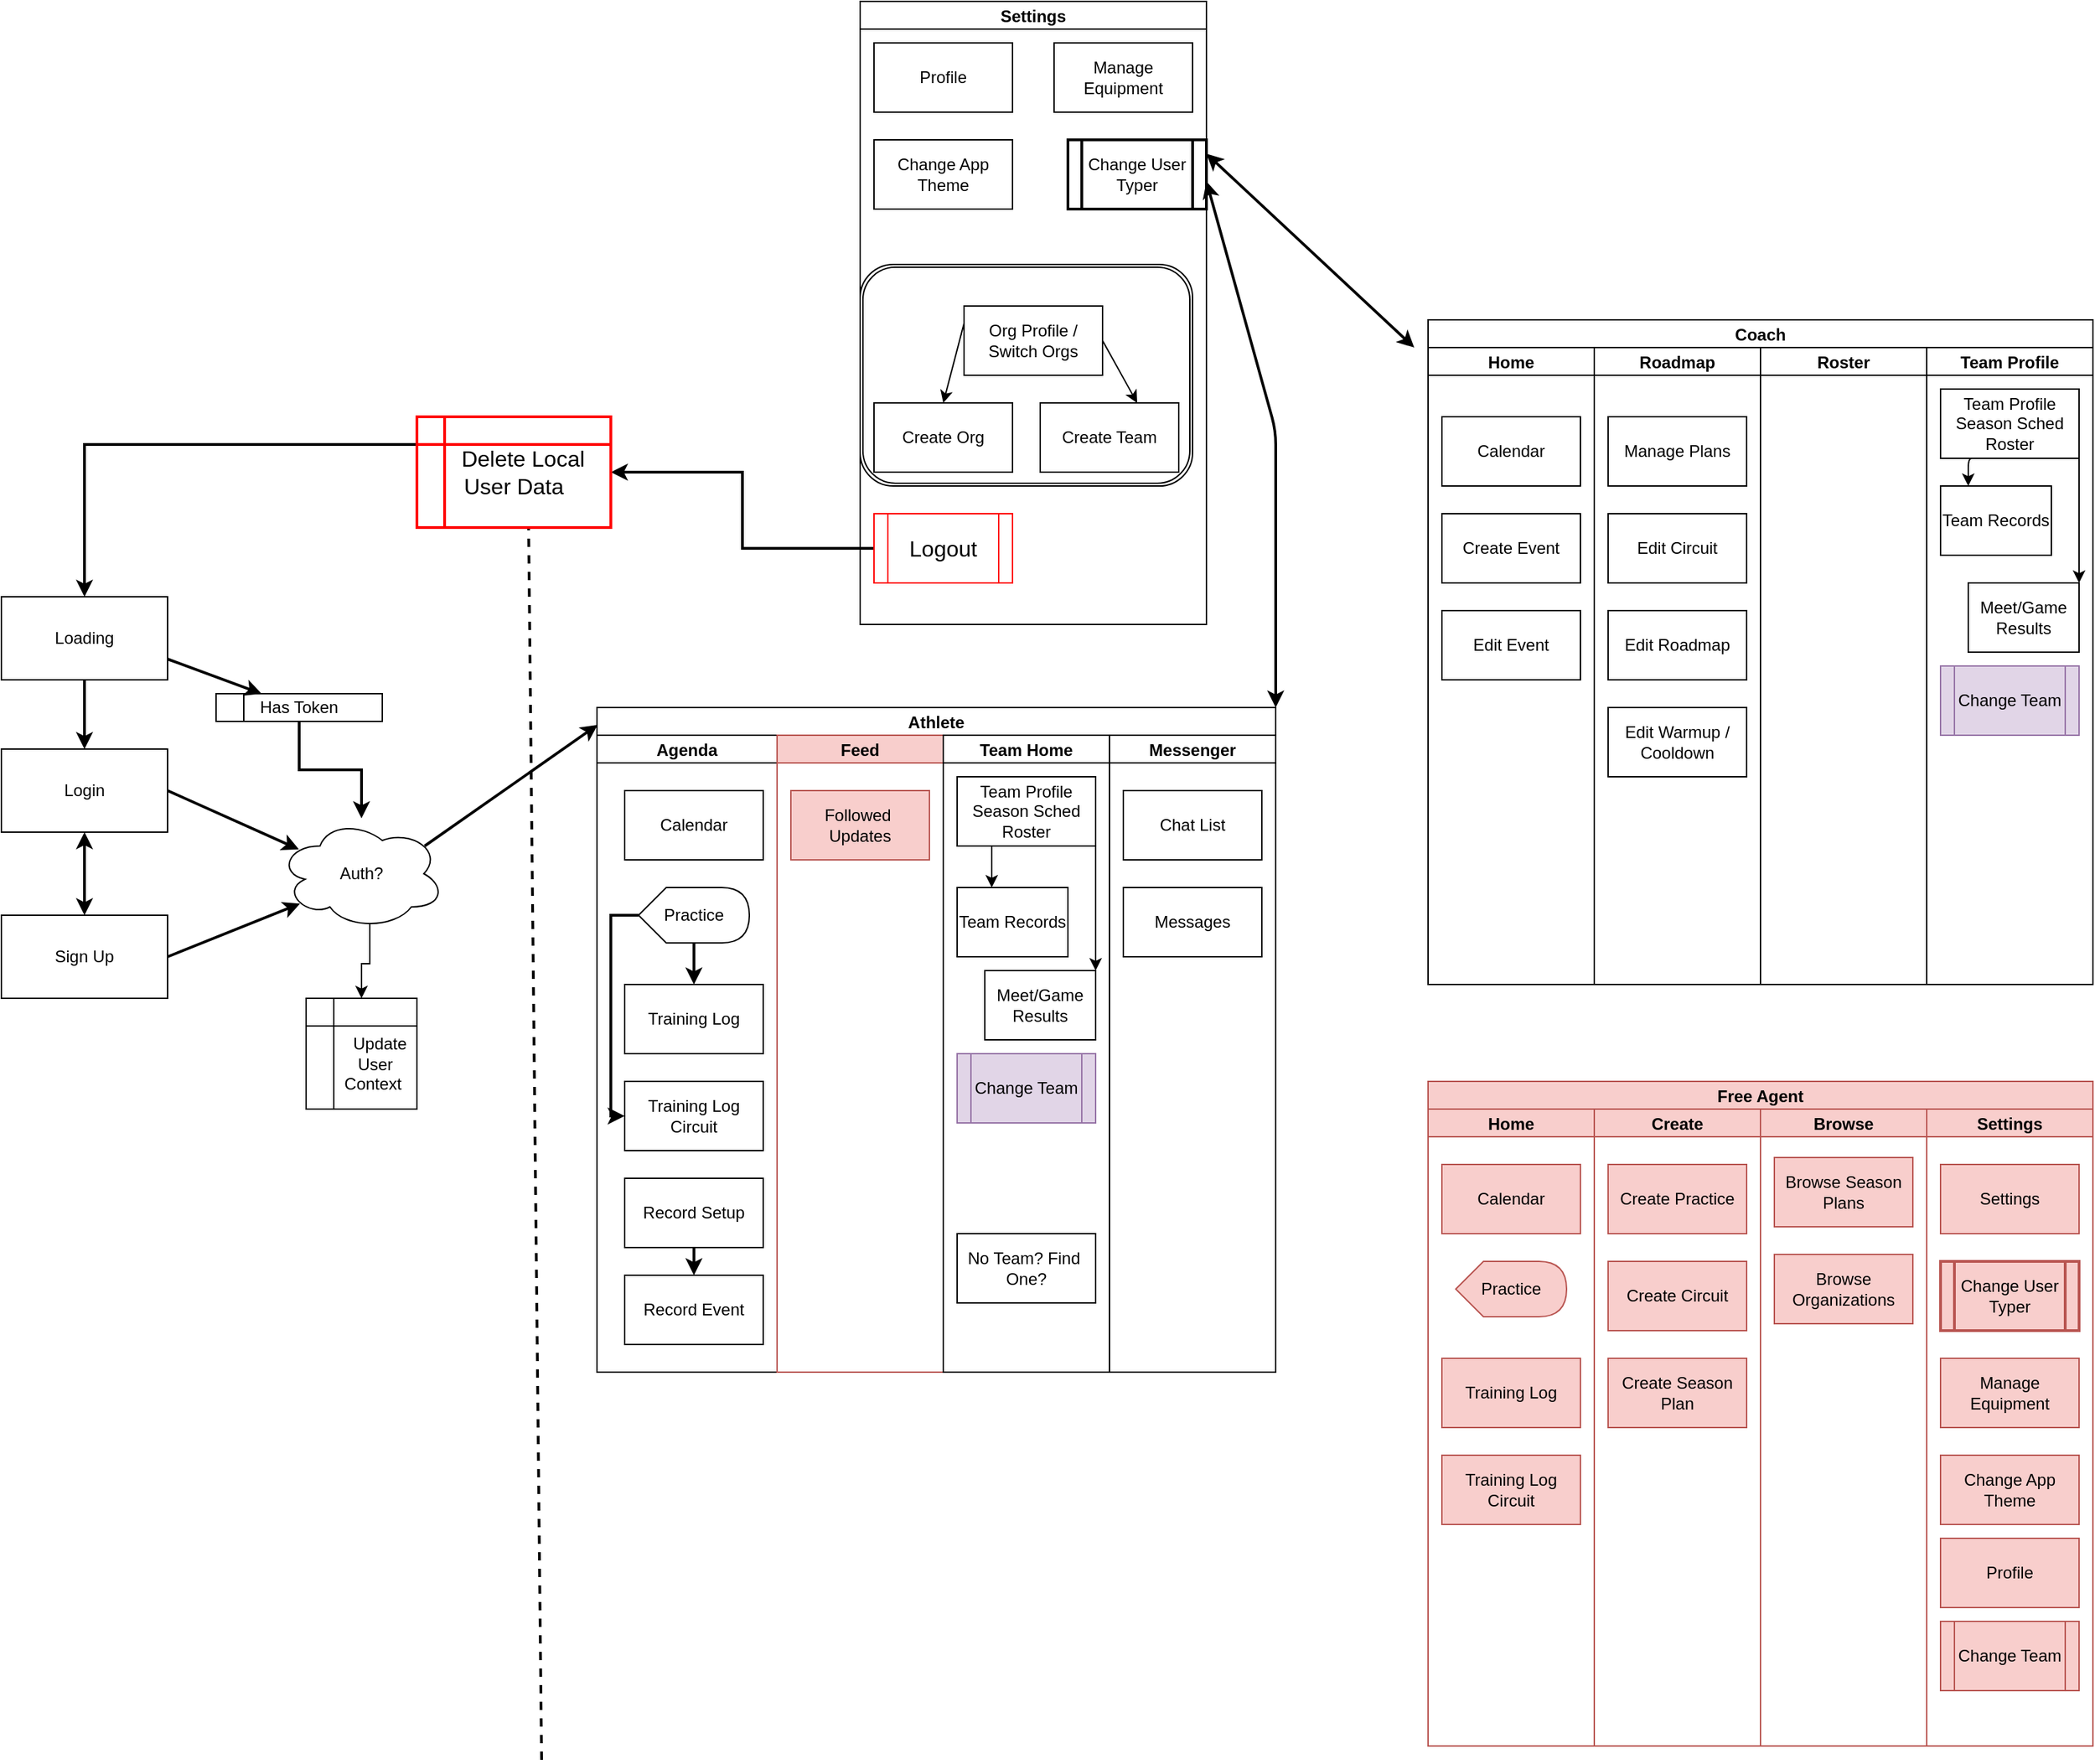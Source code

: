 <mxfile version="21.6.6" type="github">
  <diagram id="p2ylJtfO_-Iy1inDbocZ" name="Page-1">
    <mxGraphModel dx="1434" dy="1858" grid="1" gridSize="10" guides="1" tooltips="1" connect="1" arrows="1" fold="1" page="1" pageScale="1" pageWidth="850" pageHeight="1100" math="0" shadow="0">
      <root>
        <mxCell id="0" />
        <mxCell id="1" parent="0" />
        <mxCell id="KutpoxNR8eGC2RVmOY_f-1" value="Coach" style="swimlane;childLayout=stackLayout;resizeParent=1;resizeParentMax=0;startSize=20;rounded=0;" parent="1" vertex="1">
          <mxGeometry x="1180" y="10" width="480" height="480" as="geometry" />
        </mxCell>
        <mxCell id="KutpoxNR8eGC2RVmOY_f-2" value="Home" style="swimlane;startSize=20;rounded=0;" parent="KutpoxNR8eGC2RVmOY_f-1" vertex="1">
          <mxGeometry y="20" width="120" height="460" as="geometry" />
        </mxCell>
        <mxCell id="KutpoxNR8eGC2RVmOY_f-71" value="Calendar" style="rounded=0;whiteSpace=wrap;html=1;" parent="KutpoxNR8eGC2RVmOY_f-2" vertex="1">
          <mxGeometry x="10" y="50" width="100" height="50" as="geometry" />
        </mxCell>
        <mxCell id="KutpoxNR8eGC2RVmOY_f-73" value="Edit Event" style="rounded=0;whiteSpace=wrap;html=1;" parent="KutpoxNR8eGC2RVmOY_f-2" vertex="1">
          <mxGeometry x="10" y="190" width="100" height="50" as="geometry" />
        </mxCell>
        <mxCell id="KutpoxNR8eGC2RVmOY_f-74" value="Create Event" style="rounded=0;whiteSpace=wrap;html=1;" parent="KutpoxNR8eGC2RVmOY_f-2" vertex="1">
          <mxGeometry x="10" y="120" width="100" height="50" as="geometry" />
        </mxCell>
        <mxCell id="KutpoxNR8eGC2RVmOY_f-10" value="Roadmap" style="swimlane;startSize=20;rounded=0;" parent="KutpoxNR8eGC2RVmOY_f-1" vertex="1">
          <mxGeometry x="120" y="20" width="120" height="460" as="geometry" />
        </mxCell>
        <mxCell id="KutpoxNR8eGC2RVmOY_f-75" value="Edit Circuit" style="rounded=0;whiteSpace=wrap;html=1;" parent="KutpoxNR8eGC2RVmOY_f-10" vertex="1">
          <mxGeometry x="10" y="120" width="100" height="50" as="geometry" />
        </mxCell>
        <mxCell id="KutpoxNR8eGC2RVmOY_f-76" value="Edit Roadmap" style="rounded=0;whiteSpace=wrap;html=1;" parent="KutpoxNR8eGC2RVmOY_f-10" vertex="1">
          <mxGeometry x="10" y="190" width="100" height="50" as="geometry" />
        </mxCell>
        <mxCell id="I1CVPrIMJtBGXKQZ_hz7-4" value="Manage Plans" style="rounded=0;whiteSpace=wrap;html=1;" vertex="1" parent="KutpoxNR8eGC2RVmOY_f-10">
          <mxGeometry x="10" y="50" width="100" height="50" as="geometry" />
        </mxCell>
        <mxCell id="I1CVPrIMJtBGXKQZ_hz7-5" value="Edit Warmup / Cooldown" style="rounded=0;whiteSpace=wrap;html=1;" vertex="1" parent="KutpoxNR8eGC2RVmOY_f-10">
          <mxGeometry x="10" y="260" width="100" height="50" as="geometry" />
        </mxCell>
        <mxCell id="KutpoxNR8eGC2RVmOY_f-3" value="Roster" style="swimlane;startSize=20;rounded=0;" parent="KutpoxNR8eGC2RVmOY_f-1" vertex="1">
          <mxGeometry x="240" y="20" width="120" height="460" as="geometry" />
        </mxCell>
        <mxCell id="KutpoxNR8eGC2RVmOY_f-4" value="Team Profile" style="swimlane;startSize=20;rounded=0;" parent="KutpoxNR8eGC2RVmOY_f-1" vertex="1">
          <mxGeometry x="360" y="20" width="120" height="460" as="geometry">
            <mxRectangle x="240" y="20" width="40" height="460" as="alternateBounds" />
          </mxGeometry>
        </mxCell>
        <mxCell id="KutpoxNR8eGC2RVmOY_f-89" value="Change Team" style="shape=process;whiteSpace=wrap;html=1;backgroundOutline=1;rounded=0;fontFamily=Helvetica;fontSize=12;strokeColor=#9673a6;fillColor=#e1d5e7;" parent="KutpoxNR8eGC2RVmOY_f-4" vertex="1">
          <mxGeometry x="10" y="230" width="100" height="50" as="geometry" />
        </mxCell>
        <mxCell id="I1CVPrIMJtBGXKQZ_hz7-38" style="edgeStyle=orthogonalEdgeStyle;orthogonalLoop=1;jettySize=auto;html=1;exitX=1;exitY=1;exitDx=0;exitDy=0;entryX=1;entryY=0;entryDx=0;entryDy=0;" edge="1" parent="KutpoxNR8eGC2RVmOY_f-4" source="I1CVPrIMJtBGXKQZ_hz7-39">
          <mxGeometry relative="1" as="geometry">
            <mxPoint x="110" y="170" as="targetPoint" />
          </mxGeometry>
        </mxCell>
        <mxCell id="I1CVPrIMJtBGXKQZ_hz7-42" style="edgeStyle=orthogonalEdgeStyle;orthogonalLoop=1;jettySize=auto;html=1;exitX=0.25;exitY=1;exitDx=0;exitDy=0;entryX=0.25;entryY=0;entryDx=0;entryDy=0;" edge="1" parent="KutpoxNR8eGC2RVmOY_f-4" source="I1CVPrIMJtBGXKQZ_hz7-39" target="I1CVPrIMJtBGXKQZ_hz7-40">
          <mxGeometry relative="1" as="geometry" />
        </mxCell>
        <mxCell id="I1CVPrIMJtBGXKQZ_hz7-39" value="Team Profile&lt;br&gt;Season Sched&lt;br&gt;Roster" style="rounded=0;whiteSpace=wrap;html=1;" vertex="1" parent="KutpoxNR8eGC2RVmOY_f-4">
          <mxGeometry x="10" y="30" width="100" height="50" as="geometry" />
        </mxCell>
        <mxCell id="I1CVPrIMJtBGXKQZ_hz7-40" value="Team Records" style="rounded=0;whiteSpace=wrap;html=1;" vertex="1" parent="KutpoxNR8eGC2RVmOY_f-4">
          <mxGeometry x="10" y="100" width="80" height="50" as="geometry" />
        </mxCell>
        <mxCell id="I1CVPrIMJtBGXKQZ_hz7-43" value="Meet/Game Results" style="rounded=0;whiteSpace=wrap;html=1;" vertex="1" parent="KutpoxNR8eGC2RVmOY_f-4">
          <mxGeometry x="30" y="170" width="80" height="50" as="geometry" />
        </mxCell>
        <mxCell id="KutpoxNR8eGC2RVmOY_f-11" value="Free Agent" style="swimlane;childLayout=stackLayout;resizeParent=1;resizeParentMax=0;startSize=20;fillColor=#f8cecc;strokeColor=#b85450;rounded=0;" parent="1" vertex="1">
          <mxGeometry x="1180" y="560" width="480" height="480" as="geometry" />
        </mxCell>
        <mxCell id="KutpoxNR8eGC2RVmOY_f-12" value="Home" style="swimlane;startSize=20;fillColor=#f8cecc;strokeColor=#b85450;rounded=0;" parent="KutpoxNR8eGC2RVmOY_f-11" vertex="1">
          <mxGeometry y="20" width="120" height="460" as="geometry" />
        </mxCell>
        <mxCell id="KutpoxNR8eGC2RVmOY_f-67" value="Calendar" style="rounded=0;whiteSpace=wrap;html=1;fillColor=#f8cecc;strokeColor=#b85450;" parent="KutpoxNR8eGC2RVmOY_f-12" vertex="1">
          <mxGeometry x="10" y="40" width="100" height="50" as="geometry" />
        </mxCell>
        <mxCell id="KutpoxNR8eGC2RVmOY_f-68" value="Training Log" style="rounded=0;whiteSpace=wrap;html=1;fillColor=#f8cecc;strokeColor=#b85450;" parent="KutpoxNR8eGC2RVmOY_f-12" vertex="1">
          <mxGeometry x="10" y="180" width="100" height="50" as="geometry" />
        </mxCell>
        <mxCell id="KutpoxNR8eGC2RVmOY_f-69" value="Training Log Circuit" style="rounded=0;whiteSpace=wrap;html=1;fillColor=#f8cecc;strokeColor=#b85450;" parent="KutpoxNR8eGC2RVmOY_f-12" vertex="1">
          <mxGeometry x="10" y="250" width="100" height="50" as="geometry" />
        </mxCell>
        <mxCell id="KutpoxNR8eGC2RVmOY_f-70" value="Practice" style="shape=display;whiteSpace=wrap;html=1;rounded=0;fontFamily=Helvetica;fontSize=12;strokeColor=#b85450;fillColor=#f8cecc;" parent="KutpoxNR8eGC2RVmOY_f-12" vertex="1">
          <mxGeometry x="20" y="110" width="80" height="40" as="geometry" />
        </mxCell>
        <mxCell id="KutpoxNR8eGC2RVmOY_f-13" value="Create" style="swimlane;startSize=20;fillColor=#f8cecc;strokeColor=#b85450;rounded=0;" parent="KutpoxNR8eGC2RVmOY_f-11" vertex="1">
          <mxGeometry x="120" y="20" width="120" height="460" as="geometry" />
        </mxCell>
        <mxCell id="KutpoxNR8eGC2RVmOY_f-77" value="Create Practice" style="rounded=0;whiteSpace=wrap;html=1;fillColor=#f8cecc;strokeColor=#b85450;" parent="KutpoxNR8eGC2RVmOY_f-13" vertex="1">
          <mxGeometry x="10" y="40" width="100" height="50" as="geometry" />
        </mxCell>
        <mxCell id="KutpoxNR8eGC2RVmOY_f-78" value="Create Circuit" style="rounded=0;whiteSpace=wrap;html=1;fillColor=#f8cecc;strokeColor=#b85450;" parent="KutpoxNR8eGC2RVmOY_f-13" vertex="1">
          <mxGeometry x="10" y="110" width="100" height="50" as="geometry" />
        </mxCell>
        <mxCell id="KutpoxNR8eGC2RVmOY_f-79" value="Create Season Plan" style="rounded=0;whiteSpace=wrap;html=1;fillColor=#f8cecc;strokeColor=#b85450;" parent="KutpoxNR8eGC2RVmOY_f-13" vertex="1">
          <mxGeometry x="10" y="180" width="100" height="50" as="geometry" />
        </mxCell>
        <mxCell id="KutpoxNR8eGC2RVmOY_f-14" value="Browse" style="swimlane;startSize=20;fillColor=#f8cecc;strokeColor=#b85450;rounded=0;" parent="KutpoxNR8eGC2RVmOY_f-11" vertex="1">
          <mxGeometry x="240" y="20" width="120" height="460" as="geometry" />
        </mxCell>
        <mxCell id="KutpoxNR8eGC2RVmOY_f-80" value="Browse Season Plans" style="rounded=0;whiteSpace=wrap;html=1;fillColor=#f8cecc;strokeColor=#b85450;" parent="KutpoxNR8eGC2RVmOY_f-14" vertex="1">
          <mxGeometry x="10" y="35" width="100" height="50" as="geometry" />
        </mxCell>
        <mxCell id="KutpoxNR8eGC2RVmOY_f-81" value="Browse Organizations" style="rounded=0;whiteSpace=wrap;html=1;fillColor=#f8cecc;strokeColor=#b85450;" parent="KutpoxNR8eGC2RVmOY_f-14" vertex="1">
          <mxGeometry x="10" y="105" width="100" height="50" as="geometry" />
        </mxCell>
        <mxCell id="KutpoxNR8eGC2RVmOY_f-15" value="Settings" style="swimlane;startSize=20;fillColor=#f8cecc;strokeColor=#b85450;rounded=0;" parent="KutpoxNR8eGC2RVmOY_f-11" vertex="1">
          <mxGeometry x="360" y="20" width="120" height="460" as="geometry">
            <mxRectangle x="240" y="20" width="40" height="460" as="alternateBounds" />
          </mxGeometry>
        </mxCell>
        <mxCell id="KutpoxNR8eGC2RVmOY_f-61" value="Settings" style="rounded=0;whiteSpace=wrap;html=1;fillColor=#f8cecc;strokeColor=#b85450;" parent="KutpoxNR8eGC2RVmOY_f-15" vertex="1">
          <mxGeometry x="10" y="40" width="100" height="50" as="geometry" />
        </mxCell>
        <mxCell id="KutpoxNR8eGC2RVmOY_f-62" value="Change User Typer" style="shape=process;whiteSpace=wrap;html=1;backgroundOutline=1;rounded=0;fontFamily=Helvetica;fontSize=12;strokeColor=#b85450;fillColor=#f8cecc;strokeWidth=2;" parent="KutpoxNR8eGC2RVmOY_f-15" vertex="1">
          <mxGeometry x="10" y="110" width="100" height="50" as="geometry" />
        </mxCell>
        <mxCell id="KutpoxNR8eGC2RVmOY_f-63" value="Manage Equipment" style="rounded=0;whiteSpace=wrap;html=1;fillColor=#f8cecc;strokeColor=#b85450;" parent="KutpoxNR8eGC2RVmOY_f-15" vertex="1">
          <mxGeometry x="10" y="180" width="100" height="50" as="geometry" />
        </mxCell>
        <mxCell id="KutpoxNR8eGC2RVmOY_f-64" value="Change App Theme" style="rounded=0;whiteSpace=wrap;html=1;fillColor=#f8cecc;strokeColor=#b85450;" parent="KutpoxNR8eGC2RVmOY_f-15" vertex="1">
          <mxGeometry x="10" y="250" width="100" height="50" as="geometry" />
        </mxCell>
        <mxCell id="KutpoxNR8eGC2RVmOY_f-65" value="Profile" style="rounded=0;whiteSpace=wrap;html=1;fillColor=#f8cecc;strokeColor=#b85450;" parent="KutpoxNR8eGC2RVmOY_f-15" vertex="1">
          <mxGeometry x="10" y="310" width="100" height="50" as="geometry" />
        </mxCell>
        <mxCell id="KutpoxNR8eGC2RVmOY_f-91" value="Change Team" style="shape=process;whiteSpace=wrap;html=1;backgroundOutline=1;rounded=0;fontFamily=Helvetica;fontSize=12;strokeColor=#b85450;fillColor=#f8cecc;" parent="KutpoxNR8eGC2RVmOY_f-15" vertex="1">
          <mxGeometry x="10" y="370" width="100" height="50" as="geometry" />
        </mxCell>
        <mxCell id="KutpoxNR8eGC2RVmOY_f-16" value="Athlete" style="swimlane;childLayout=stackLayout;resizeParent=1;resizeParentMax=0;startSize=20;rounded=0;" parent="1" vertex="1">
          <mxGeometry x="580" y="290" width="490" height="480" as="geometry" />
        </mxCell>
        <mxCell id="KutpoxNR8eGC2RVmOY_f-17" value="Agenda" style="swimlane;startSize=20;rounded=0;" parent="KutpoxNR8eGC2RVmOY_f-16" vertex="1">
          <mxGeometry y="20" width="130" height="460" as="geometry" />
        </mxCell>
        <mxCell id="KutpoxNR8eGC2RVmOY_f-38" value="Calendar" style="rounded=0;whiteSpace=wrap;html=1;" parent="KutpoxNR8eGC2RVmOY_f-17" vertex="1">
          <mxGeometry x="20" y="40" width="100" height="50" as="geometry" />
        </mxCell>
        <mxCell id="KutpoxNR8eGC2RVmOY_f-40" value="Training Log" style="rounded=0;whiteSpace=wrap;html=1;" parent="KutpoxNR8eGC2RVmOY_f-17" vertex="1">
          <mxGeometry x="20" y="180" width="100" height="50" as="geometry" />
        </mxCell>
        <mxCell id="KutpoxNR8eGC2RVmOY_f-45" value="Training Log Circuit" style="rounded=0;whiteSpace=wrap;html=1;" parent="KutpoxNR8eGC2RVmOY_f-17" vertex="1">
          <mxGeometry x="20" y="250" width="100" height="50" as="geometry" />
        </mxCell>
        <mxCell id="I1CVPrIMJtBGXKQZ_hz7-2" style="edgeStyle=orthogonalEdgeStyle;rounded=0;orthogonalLoop=1;jettySize=auto;html=1;exitX=0;exitY=0;exitDx=40;exitDy=40;exitPerimeter=0;entryX=0.5;entryY=0;entryDx=0;entryDy=0;strokeWidth=2;" edge="1" parent="KutpoxNR8eGC2RVmOY_f-17" source="KutpoxNR8eGC2RVmOY_f-49" target="KutpoxNR8eGC2RVmOY_f-40">
          <mxGeometry relative="1" as="geometry" />
        </mxCell>
        <mxCell id="I1CVPrIMJtBGXKQZ_hz7-3" style="edgeStyle=orthogonalEdgeStyle;rounded=0;orthogonalLoop=1;jettySize=auto;html=1;exitX=0;exitY=0.5;exitDx=0;exitDy=0;exitPerimeter=0;strokeWidth=2;entryX=0;entryY=0.5;entryDx=0;entryDy=0;" edge="1" parent="KutpoxNR8eGC2RVmOY_f-17" source="KutpoxNR8eGC2RVmOY_f-49" target="KutpoxNR8eGC2RVmOY_f-45">
          <mxGeometry relative="1" as="geometry">
            <mxPoint y="280" as="targetPoint" />
          </mxGeometry>
        </mxCell>
        <mxCell id="KutpoxNR8eGC2RVmOY_f-49" value="Practice" style="shape=display;whiteSpace=wrap;html=1;rounded=0;fontFamily=Helvetica;fontSize=12;" parent="KutpoxNR8eGC2RVmOY_f-17" vertex="1">
          <mxGeometry x="30" y="110" width="80" height="40" as="geometry" />
        </mxCell>
        <mxCell id="KutpoxNR8eGC2RVmOY_f-41" value="Record Setup" style="rounded=0;whiteSpace=wrap;html=1;" parent="KutpoxNR8eGC2RVmOY_f-17" vertex="1">
          <mxGeometry x="20" y="320" width="100" height="50" as="geometry" />
        </mxCell>
        <mxCell id="KutpoxNR8eGC2RVmOY_f-50" value="Record Event" style="rounded=0;whiteSpace=wrap;html=1;fontFamily=Helvetica;fontSize=12;" parent="KutpoxNR8eGC2RVmOY_f-17" vertex="1">
          <mxGeometry x="20" y="390" width="100" height="50" as="geometry" />
        </mxCell>
        <mxCell id="KutpoxNR8eGC2RVmOY_f-51" style="edgeStyle=orthogonalEdgeStyle;rounded=0;orthogonalLoop=1;jettySize=auto;html=1;exitX=0.5;exitY=1;exitDx=0;exitDy=0;entryX=0.5;entryY=0;entryDx=0;entryDy=0;fontFamily=Helvetica;fontSize=12;fontColor=default;strokeWidth=2;" parent="KutpoxNR8eGC2RVmOY_f-17" source="KutpoxNR8eGC2RVmOY_f-41" target="KutpoxNR8eGC2RVmOY_f-50" edge="1">
          <mxGeometry relative="1" as="geometry" />
        </mxCell>
        <mxCell id="KutpoxNR8eGC2RVmOY_f-18" value="Feed" style="swimlane;startSize=20;rounded=0;fillColor=#f8cecc;strokeColor=#b85450;" parent="KutpoxNR8eGC2RVmOY_f-16" vertex="1">
          <mxGeometry x="130" y="20" width="120" height="460" as="geometry" />
        </mxCell>
        <mxCell id="I1CVPrIMJtBGXKQZ_hz7-7" value="Followed&amp;nbsp; Updates" style="rounded=0;whiteSpace=wrap;html=1;fillColor=#f8cecc;strokeColor=#b85450;" vertex="1" parent="KutpoxNR8eGC2RVmOY_f-18">
          <mxGeometry x="10" y="40" width="100" height="50" as="geometry" />
        </mxCell>
        <mxCell id="KutpoxNR8eGC2RVmOY_f-19" value="Team Home" style="swimlane;startSize=20;rounded=0;" parent="KutpoxNR8eGC2RVmOY_f-16" vertex="1">
          <mxGeometry x="250" y="20" width="120" height="460" as="geometry" />
        </mxCell>
        <mxCell id="I1CVPrIMJtBGXKQZ_hz7-6" value="Team Records" style="rounded=0;whiteSpace=wrap;html=1;" vertex="1" parent="KutpoxNR8eGC2RVmOY_f-19">
          <mxGeometry x="10" y="110" width="80" height="50" as="geometry" />
        </mxCell>
        <mxCell id="I1CVPrIMJtBGXKQZ_hz7-8" value="No Team? Find&amp;nbsp; One?" style="rounded=0;whiteSpace=wrap;html=1;" vertex="1" parent="KutpoxNR8eGC2RVmOY_f-19">
          <mxGeometry x="10" y="360" width="100" height="50" as="geometry" />
        </mxCell>
        <mxCell id="I1CVPrIMJtBGXKQZ_hz7-11" style="edgeStyle=orthogonalEdgeStyle;orthogonalLoop=1;jettySize=auto;html=1;exitX=0.25;exitY=1;exitDx=0;exitDy=0;" edge="1" parent="KutpoxNR8eGC2RVmOY_f-19" source="I1CVPrIMJtBGXKQZ_hz7-9">
          <mxGeometry relative="1" as="geometry">
            <mxPoint x="35" y="110" as="targetPoint" />
          </mxGeometry>
        </mxCell>
        <mxCell id="I1CVPrIMJtBGXKQZ_hz7-16" style="edgeStyle=orthogonalEdgeStyle;orthogonalLoop=1;jettySize=auto;html=1;exitX=1;exitY=1;exitDx=0;exitDy=0;entryX=1;entryY=0;entryDx=0;entryDy=0;" edge="1" parent="KutpoxNR8eGC2RVmOY_f-19" source="I1CVPrIMJtBGXKQZ_hz7-9" target="I1CVPrIMJtBGXKQZ_hz7-13">
          <mxGeometry relative="1" as="geometry" />
        </mxCell>
        <mxCell id="I1CVPrIMJtBGXKQZ_hz7-9" value="Team Profile&lt;br&gt;Season Sched&lt;br&gt;Roster" style="rounded=0;whiteSpace=wrap;html=1;" vertex="1" parent="KutpoxNR8eGC2RVmOY_f-19">
          <mxGeometry x="10" y="30" width="100" height="50" as="geometry" />
        </mxCell>
        <mxCell id="I1CVPrIMJtBGXKQZ_hz7-13" value="Meet/Game Results" style="rounded=0;whiteSpace=wrap;html=1;" vertex="1" parent="KutpoxNR8eGC2RVmOY_f-19">
          <mxGeometry x="30" y="170" width="80" height="50" as="geometry" />
        </mxCell>
        <mxCell id="KutpoxNR8eGC2RVmOY_f-90" value="Change Team" style="shape=process;whiteSpace=wrap;html=1;backgroundOutline=1;rounded=0;fontFamily=Helvetica;fontSize=12;fillColor=#e1d5e7;strokeColor=#9673a6;" parent="KutpoxNR8eGC2RVmOY_f-19" vertex="1">
          <mxGeometry x="10" y="230" width="100" height="50" as="geometry" />
        </mxCell>
        <mxCell id="KutpoxNR8eGC2RVmOY_f-20" value="Messenger" style="swimlane;startSize=20;rounded=0;" parent="KutpoxNR8eGC2RVmOY_f-16" vertex="1">
          <mxGeometry x="370" y="20" width="120" height="460" as="geometry">
            <mxRectangle x="240" y="20" width="40" height="460" as="alternateBounds" />
          </mxGeometry>
        </mxCell>
        <mxCell id="I1CVPrIMJtBGXKQZ_hz7-36" value="Chat List" style="rounded=0;whiteSpace=wrap;html=1;" vertex="1" parent="KutpoxNR8eGC2RVmOY_f-20">
          <mxGeometry x="10" y="40" width="100" height="50" as="geometry" />
        </mxCell>
        <mxCell id="I1CVPrIMJtBGXKQZ_hz7-37" value="Messages" style="rounded=0;whiteSpace=wrap;html=1;" vertex="1" parent="KutpoxNR8eGC2RVmOY_f-20">
          <mxGeometry x="10" y="110" width="100" height="50" as="geometry" />
        </mxCell>
        <mxCell id="KutpoxNR8eGC2RVmOY_f-23" value="" style="endArrow=none;dashed=1;html=1;rounded=0;strokeWidth=2;" parent="1" edge="1">
          <mxGeometry width="50" height="50" relative="1" as="geometry">
            <mxPoint x="540" y="1050" as="sourcePoint" />
            <mxPoint x="530" y="100" as="targetPoint" />
          </mxGeometry>
        </mxCell>
        <mxCell id="KutpoxNR8eGC2RVmOY_f-24" value="Loading" style="rounded=0;whiteSpace=wrap;html=1;" parent="1" vertex="1">
          <mxGeometry x="150" y="210" width="120" height="60" as="geometry" />
        </mxCell>
        <mxCell id="KutpoxNR8eGC2RVmOY_f-25" value="Login" style="rounded=0;whiteSpace=wrap;html=1;" parent="1" vertex="1">
          <mxGeometry x="150" y="320" width="120" height="60" as="geometry" />
        </mxCell>
        <mxCell id="KutpoxNR8eGC2RVmOY_f-26" value="Sign Up" style="rounded=0;whiteSpace=wrap;html=1;" parent="1" vertex="1">
          <mxGeometry x="150" y="440" width="120" height="60" as="geometry" />
        </mxCell>
        <mxCell id="q5eXycG5eug2IA1FXkT7-4" style="edgeStyle=orthogonalEdgeStyle;rounded=0;orthogonalLoop=1;jettySize=auto;html=1;exitX=0.55;exitY=0.95;exitDx=0;exitDy=0;exitPerimeter=0;entryX=0.5;entryY=0;entryDx=0;entryDy=0;" parent="1" source="KutpoxNR8eGC2RVmOY_f-27" target="q5eXycG5eug2IA1FXkT7-3" edge="1">
          <mxGeometry relative="1" as="geometry" />
        </mxCell>
        <mxCell id="KutpoxNR8eGC2RVmOY_f-27" value="Auth?" style="ellipse;shape=cloud;whiteSpace=wrap;html=1;rounded=0;" parent="1" vertex="1">
          <mxGeometry x="350" y="370" width="120" height="80" as="geometry" />
        </mxCell>
        <mxCell id="KutpoxNR8eGC2RVmOY_f-28" value="" style="endArrow=classic;html=1;rounded=0;strokeWidth=2;exitX=1;exitY=0.5;exitDx=0;exitDy=0;entryX=0.123;entryY=0.28;entryDx=0;entryDy=0;entryPerimeter=0;" parent="1" source="KutpoxNR8eGC2RVmOY_f-25" target="KutpoxNR8eGC2RVmOY_f-27" edge="1">
          <mxGeometry width="50" height="50" relative="1" as="geometry">
            <mxPoint x="410" y="310" as="sourcePoint" />
            <mxPoint x="460" y="260" as="targetPoint" />
          </mxGeometry>
        </mxCell>
        <mxCell id="KutpoxNR8eGC2RVmOY_f-29" value="" style="endArrow=classic;html=1;rounded=0;strokeWidth=2;exitX=1;exitY=0.5;exitDx=0;exitDy=0;entryX=0.13;entryY=0.77;entryDx=0;entryDy=0;entryPerimeter=0;" parent="1" source="KutpoxNR8eGC2RVmOY_f-26" target="KutpoxNR8eGC2RVmOY_f-27" edge="1">
          <mxGeometry width="50" height="50" relative="1" as="geometry">
            <mxPoint x="410" y="310" as="sourcePoint" />
            <mxPoint x="460" y="260" as="targetPoint" />
          </mxGeometry>
        </mxCell>
        <mxCell id="KutpoxNR8eGC2RVmOY_f-30" value="" style="endArrow=classic;html=1;rounded=0;strokeWidth=2;exitX=0.5;exitY=1;exitDx=0;exitDy=0;entryX=0.5;entryY=0;entryDx=0;entryDy=0;" parent="1" source="KutpoxNR8eGC2RVmOY_f-24" target="KutpoxNR8eGC2RVmOY_f-25" edge="1">
          <mxGeometry width="50" height="50" relative="1" as="geometry">
            <mxPoint x="410" y="310" as="sourcePoint" />
            <mxPoint x="460" y="260" as="targetPoint" />
          </mxGeometry>
        </mxCell>
        <mxCell id="KutpoxNR8eGC2RVmOY_f-31" value="" style="endArrow=classic;html=1;rounded=0;strokeWidth=2;exitX=0.88;exitY=0.25;exitDx=0;exitDy=0;exitPerimeter=0;entryX=0.001;entryY=0.026;entryDx=0;entryDy=0;entryPerimeter=0;" parent="1" source="KutpoxNR8eGC2RVmOY_f-27" target="KutpoxNR8eGC2RVmOY_f-16" edge="1">
          <mxGeometry width="50" height="50" relative="1" as="geometry">
            <mxPoint x="410" y="310" as="sourcePoint" />
            <mxPoint x="460" y="260" as="targetPoint" />
          </mxGeometry>
        </mxCell>
        <mxCell id="KutpoxNR8eGC2RVmOY_f-32" value="" style="endArrow=classic;startArrow=classic;html=1;rounded=0;strokeWidth=2;exitX=0.5;exitY=0;exitDx=0;exitDy=0;entryX=0.5;entryY=1;entryDx=0;entryDy=0;" parent="1" source="KutpoxNR8eGC2RVmOY_f-26" target="KutpoxNR8eGC2RVmOY_f-25" edge="1">
          <mxGeometry width="50" height="50" relative="1" as="geometry">
            <mxPoint x="410" y="310" as="sourcePoint" />
            <mxPoint x="460" y="260" as="targetPoint" />
          </mxGeometry>
        </mxCell>
        <mxCell id="KutpoxNR8eGC2RVmOY_f-48" value="" style="edgeStyle=orthogonalEdgeStyle;rounded=0;orthogonalLoop=1;jettySize=auto;html=1;fontFamily=Helvetica;fontSize=12;fontColor=default;strokeWidth=2;" parent="1" source="KutpoxNR8eGC2RVmOY_f-46" target="KutpoxNR8eGC2RVmOY_f-27" edge="1">
          <mxGeometry relative="1" as="geometry" />
        </mxCell>
        <mxCell id="KutpoxNR8eGC2RVmOY_f-46" value="Has Token" style="shape=internalStorage;whiteSpace=wrap;html=1;backgroundOutline=1;rounded=0;fontFamily=Helvetica;fontSize=12;fontColor=default;strokeColor=default;fillColor=default;" parent="1" vertex="1">
          <mxGeometry x="305" y="280" width="120" height="20" as="geometry" />
        </mxCell>
        <mxCell id="KutpoxNR8eGC2RVmOY_f-47" value="" style="endArrow=classic;html=1;rounded=0;fontFamily=Helvetica;fontSize=12;fontColor=default;strokeWidth=2;exitX=1;exitY=0.75;exitDx=0;exitDy=0;" parent="1" source="KutpoxNR8eGC2RVmOY_f-24" target="KutpoxNR8eGC2RVmOY_f-46" edge="1">
          <mxGeometry width="50" height="50" relative="1" as="geometry">
            <mxPoint x="410" y="300" as="sourcePoint" />
            <mxPoint x="460" y="250" as="targetPoint" />
          </mxGeometry>
        </mxCell>
        <mxCell id="q5eXycG5eug2IA1FXkT7-3" value="&amp;nbsp; &amp;nbsp; &amp;nbsp; &amp;nbsp;&lt;br&gt;&amp;nbsp; &amp;nbsp; &amp;nbsp; &amp;nbsp; &amp;nbsp;Update&amp;nbsp; &amp;nbsp; &amp;nbsp; &amp;nbsp; User &lt;br&gt;&amp;nbsp; &amp;nbsp; &amp;nbsp;Context" style="shape=internalStorage;whiteSpace=wrap;html=1;backgroundOutline=1;rounded=0;" parent="1" vertex="1">
          <mxGeometry x="370" y="500" width="80" height="80" as="geometry" />
        </mxCell>
        <mxCell id="q5eXycG5eug2IA1FXkT7-8" style="edgeStyle=orthogonalEdgeStyle;rounded=0;orthogonalLoop=1;jettySize=auto;html=1;exitX=0;exitY=0.5;exitDx=0;exitDy=0;fontSize=16;strokeWidth=2;" parent="1" source="q5eXycG5eug2IA1FXkT7-5" target="q5eXycG5eug2IA1FXkT7-7" edge="1">
          <mxGeometry relative="1" as="geometry" />
        </mxCell>
        <mxCell id="q5eXycG5eug2IA1FXkT7-9" style="edgeStyle=orthogonalEdgeStyle;rounded=0;orthogonalLoop=1;jettySize=auto;html=1;exitX=0;exitY=0.25;exitDx=0;exitDy=0;entryX=0.5;entryY=0;entryDx=0;entryDy=0;fontSize=16;strokeWidth=2;" parent="1" source="q5eXycG5eug2IA1FXkT7-7" target="KutpoxNR8eGC2RVmOY_f-24" edge="1">
          <mxGeometry relative="1" as="geometry" />
        </mxCell>
        <mxCell id="q5eXycG5eug2IA1FXkT7-7" value="&amp;nbsp; &amp;nbsp;Delete Local User Data" style="shape=internalStorage;whiteSpace=wrap;html=1;backgroundOutline=1;fontSize=16;strokeColor=#FF0000;strokeWidth=2;rounded=0;" parent="1" vertex="1">
          <mxGeometry x="450" y="80" width="140" height="80" as="geometry" />
        </mxCell>
        <mxCell id="I1CVPrIMJtBGXKQZ_hz7-18" value="Settings" style="swimlane;startSize=20;rounded=0;" vertex="1" parent="1">
          <mxGeometry x="770" y="-220" width="250" height="450" as="geometry">
            <mxRectangle x="240" y="20" width="40" height="460" as="alternateBounds" />
          </mxGeometry>
        </mxCell>
        <mxCell id="I1CVPrIMJtBGXKQZ_hz7-20" value="Change User Typer" style="shape=process;whiteSpace=wrap;html=1;backgroundOutline=1;rounded=0;fontFamily=Helvetica;fontSize=12;strokeWidth=2;" vertex="1" parent="I1CVPrIMJtBGXKQZ_hz7-18">
          <mxGeometry x="150" y="100" width="100" height="50" as="geometry" />
        </mxCell>
        <mxCell id="I1CVPrIMJtBGXKQZ_hz7-21" value="Manage Equipment" style="rounded=0;whiteSpace=wrap;html=1;" vertex="1" parent="I1CVPrIMJtBGXKQZ_hz7-18">
          <mxGeometry x="140" y="30" width="100" height="50" as="geometry" />
        </mxCell>
        <mxCell id="I1CVPrIMJtBGXKQZ_hz7-22" value="Change App Theme" style="rounded=0;whiteSpace=wrap;html=1;" vertex="1" parent="I1CVPrIMJtBGXKQZ_hz7-18">
          <mxGeometry x="10" y="100" width="100" height="50" as="geometry" />
        </mxCell>
        <mxCell id="q5eXycG5eug2IA1FXkT7-5" value="&lt;font style=&quot;font-size: 16px;&quot;&gt;Logout&lt;/font&gt;" style="shape=process;whiteSpace=wrap;html=1;backgroundOutline=1;strokeColor=#FF0000;rounded=0;" parent="I1CVPrIMJtBGXKQZ_hz7-18" vertex="1">
          <mxGeometry x="10" y="370" width="100" height="50" as="geometry" />
        </mxCell>
        <mxCell id="KutpoxNR8eGC2RVmOY_f-60" value="Profile" style="rounded=0;whiteSpace=wrap;html=1;" parent="I1CVPrIMJtBGXKQZ_hz7-18" vertex="1">
          <mxGeometry x="10" y="30" width="100" height="50" as="geometry" />
        </mxCell>
        <mxCell id="KutpoxNR8eGC2RVmOY_f-87" value="Org Profile / Switch Orgs" style="rounded=0;whiteSpace=wrap;html=1;" parent="I1CVPrIMJtBGXKQZ_hz7-18" vertex="1">
          <mxGeometry x="75" y="220" width="100" height="50" as="geometry" />
        </mxCell>
        <mxCell id="I1CVPrIMJtBGXKQZ_hz7-44" value="Create Org" style="rounded=0;whiteSpace=wrap;html=1;" vertex="1" parent="I1CVPrIMJtBGXKQZ_hz7-18">
          <mxGeometry x="10" y="290" width="100" height="50" as="geometry" />
        </mxCell>
        <mxCell id="q5eXycG5eug2IA1FXkT7-1" value="Create Team" style="rounded=0;whiteSpace=wrap;html=1;" parent="I1CVPrIMJtBGXKQZ_hz7-18" vertex="1">
          <mxGeometry x="130" y="290" width="100" height="50" as="geometry" />
        </mxCell>
        <mxCell id="I1CVPrIMJtBGXKQZ_hz7-45" value="" style="endArrow=classic;html=1;entryX=0.5;entryY=0;entryDx=0;entryDy=0;exitX=0;exitY=0.25;exitDx=0;exitDy=0;" edge="1" parent="I1CVPrIMJtBGXKQZ_hz7-18" source="KutpoxNR8eGC2RVmOY_f-87" target="I1CVPrIMJtBGXKQZ_hz7-44">
          <mxGeometry width="50" height="50" relative="1" as="geometry">
            <mxPoint x="60" y="220" as="sourcePoint" />
            <mxPoint x="320" y="320" as="targetPoint" />
          </mxGeometry>
        </mxCell>
        <mxCell id="I1CVPrIMJtBGXKQZ_hz7-47" value="" style="shape=ext;double=1;rounded=1;whiteSpace=wrap;html=1;fillColor=none;" vertex="1" parent="I1CVPrIMJtBGXKQZ_hz7-18">
          <mxGeometry y="190" width="240" height="160" as="geometry" />
        </mxCell>
        <mxCell id="I1CVPrIMJtBGXKQZ_hz7-24" value="" style="endArrow=classic;startArrow=classic;html=1;strokeWidth=2;" edge="1" parent="1">
          <mxGeometry width="50" height="50" relative="1" as="geometry">
            <mxPoint x="1020" y="-110" as="sourcePoint" />
            <mxPoint x="1170" y="30" as="targetPoint" />
          </mxGeometry>
        </mxCell>
        <mxCell id="I1CVPrIMJtBGXKQZ_hz7-25" value="" style="endArrow=classic;startArrow=classic;html=1;exitX=1;exitY=0;exitDx=0;exitDy=0;strokeWidth=2;" edge="1" parent="1" source="KutpoxNR8eGC2RVmOY_f-16">
          <mxGeometry width="50" height="50" relative="1" as="geometry">
            <mxPoint x="1040" y="150" as="sourcePoint" />
            <mxPoint x="1020" y="-90" as="targetPoint" />
            <Array as="points">
              <mxPoint x="1070" y="90" />
            </Array>
          </mxGeometry>
        </mxCell>
        <mxCell id="I1CVPrIMJtBGXKQZ_hz7-46" value="" style="endArrow=classic;html=1;exitX=1;exitY=0.5;exitDx=0;exitDy=0;" edge="1" parent="1" source="KutpoxNR8eGC2RVmOY_f-87">
          <mxGeometry width="50" height="50" relative="1" as="geometry">
            <mxPoint x="1040" y="350" as="sourcePoint" />
            <mxPoint x="970" y="70" as="targetPoint" />
          </mxGeometry>
        </mxCell>
      </root>
    </mxGraphModel>
  </diagram>
</mxfile>
